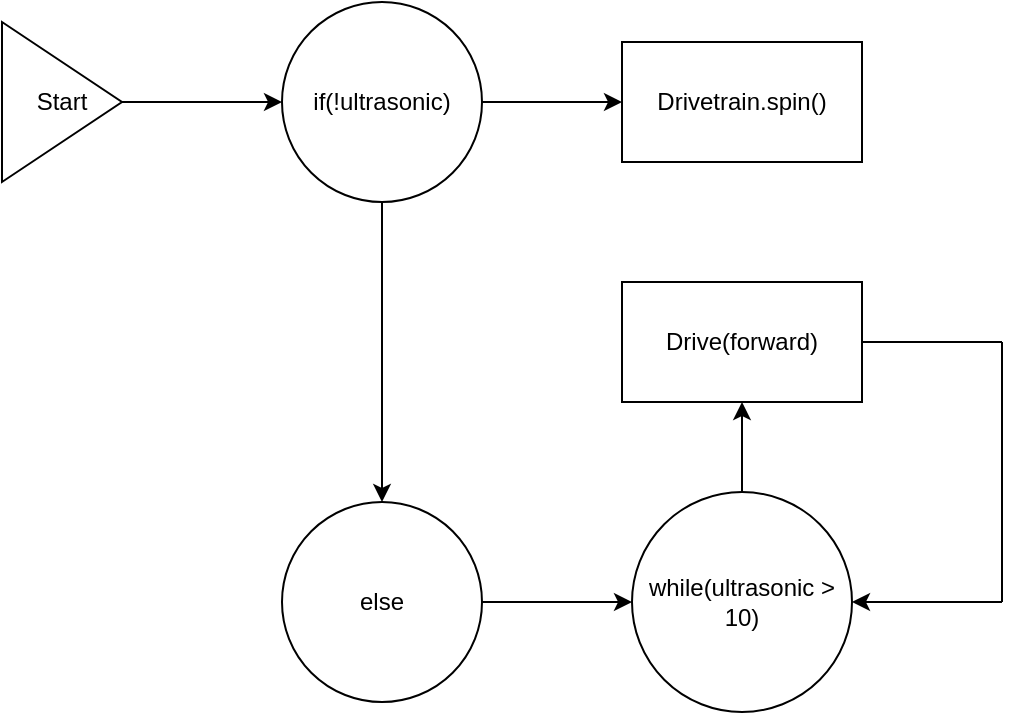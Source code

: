 <mxfile version="20.8.13" type="github">
  <diagram name="Page-1" id="lTeEJOupz2z0rTh9YfZk">
    <mxGraphModel dx="2688" dy="1013" grid="1" gridSize="10" guides="1" tooltips="1" connect="1" arrows="1" fold="1" page="1" pageScale="1" pageWidth="850" pageHeight="1100" math="0" shadow="0">
      <root>
        <mxCell id="0" />
        <mxCell id="1" parent="0" />
        <mxCell id="_SSRG653e3o-vnQIuV1o-3" value="" style="edgeStyle=orthogonalEdgeStyle;rounded=0;orthogonalLoop=1;jettySize=auto;html=1;" edge="1" parent="1" source="_SSRG653e3o-vnQIuV1o-1" target="_SSRG653e3o-vnQIuV1o-2">
          <mxGeometry relative="1" as="geometry" />
        </mxCell>
        <mxCell id="_SSRG653e3o-vnQIuV1o-1" value="Start" style="triangle;whiteSpace=wrap;html=1;" vertex="1" parent="1">
          <mxGeometry x="-30" y="400" width="60" height="80" as="geometry" />
        </mxCell>
        <mxCell id="_SSRG653e3o-vnQIuV1o-7" value="" style="edgeStyle=orthogonalEdgeStyle;rounded=0;orthogonalLoop=1;jettySize=auto;html=1;" edge="1" parent="1" source="_SSRG653e3o-vnQIuV1o-2" target="_SSRG653e3o-vnQIuV1o-6">
          <mxGeometry relative="1" as="geometry" />
        </mxCell>
        <mxCell id="_SSRG653e3o-vnQIuV1o-10" value="" style="edgeStyle=orthogonalEdgeStyle;rounded=0;orthogonalLoop=1;jettySize=auto;html=1;" edge="1" parent="1" source="_SSRG653e3o-vnQIuV1o-2" target="_SSRG653e3o-vnQIuV1o-9">
          <mxGeometry relative="1" as="geometry" />
        </mxCell>
        <mxCell id="_SSRG653e3o-vnQIuV1o-2" value="if(!ultrasonic)" style="ellipse;whiteSpace=wrap;html=1;" vertex="1" parent="1">
          <mxGeometry x="110" y="390" width="100" height="100" as="geometry" />
        </mxCell>
        <mxCell id="_SSRG653e3o-vnQIuV1o-6" value="Drivetrain.spin()" style="whiteSpace=wrap;html=1;" vertex="1" parent="1">
          <mxGeometry x="280" y="410" width="120" height="60" as="geometry" />
        </mxCell>
        <mxCell id="_SSRG653e3o-vnQIuV1o-11" value="" style="edgeStyle=orthogonalEdgeStyle;rounded=0;orthogonalLoop=1;jettySize=auto;html=1;" edge="1" parent="1" source="_SSRG653e3o-vnQIuV1o-9" target="_SSRG653e3o-vnQIuV1o-12">
          <mxGeometry relative="1" as="geometry">
            <mxPoint x="260.0" y="590" as="targetPoint" />
          </mxGeometry>
        </mxCell>
        <mxCell id="_SSRG653e3o-vnQIuV1o-9" value="else" style="ellipse;whiteSpace=wrap;html=1;" vertex="1" parent="1">
          <mxGeometry x="110" y="640" width="100" height="100" as="geometry" />
        </mxCell>
        <mxCell id="_SSRG653e3o-vnQIuV1o-17" value="" style="edgeStyle=orthogonalEdgeStyle;rounded=0;orthogonalLoop=1;jettySize=auto;html=1;" edge="1" parent="1" source="_SSRG653e3o-vnQIuV1o-12" target="_SSRG653e3o-vnQIuV1o-16">
          <mxGeometry relative="1" as="geometry" />
        </mxCell>
        <mxCell id="_SSRG653e3o-vnQIuV1o-12" value="while(ultrasonic &amp;gt; 10)" style="ellipse;whiteSpace=wrap;html=1;aspect=fixed;" vertex="1" parent="1">
          <mxGeometry x="285" y="635" width="110" height="110" as="geometry" />
        </mxCell>
        <mxCell id="_SSRG653e3o-vnQIuV1o-16" value="Drive(forward)" style="rounded=0;whiteSpace=wrap;html=1;" vertex="1" parent="1">
          <mxGeometry x="280" y="530" width="120" height="60" as="geometry" />
        </mxCell>
        <mxCell id="_SSRG653e3o-vnQIuV1o-22" value="" style="endArrow=none;html=1;rounded=0;exitX=1;exitY=0.5;exitDx=0;exitDy=0;" edge="1" parent="1" source="_SSRG653e3o-vnQIuV1o-16">
          <mxGeometry width="50" height="50" relative="1" as="geometry">
            <mxPoint x="425" y="575" as="sourcePoint" />
            <mxPoint x="470" y="560" as="targetPoint" />
          </mxGeometry>
        </mxCell>
        <mxCell id="_SSRG653e3o-vnQIuV1o-23" value="" style="endArrow=none;html=1;rounded=0;" edge="1" parent="1">
          <mxGeometry width="50" height="50" relative="1" as="geometry">
            <mxPoint x="470" y="560" as="sourcePoint" />
            <mxPoint x="470" y="690" as="targetPoint" />
          </mxGeometry>
        </mxCell>
        <mxCell id="_SSRG653e3o-vnQIuV1o-24" value="" style="endArrow=classic;html=1;rounded=0;" edge="1" parent="1" target="_SSRG653e3o-vnQIuV1o-12">
          <mxGeometry width="50" height="50" relative="1" as="geometry">
            <mxPoint x="470" y="690" as="sourcePoint" />
            <mxPoint x="520" y="650" as="targetPoint" />
          </mxGeometry>
        </mxCell>
      </root>
    </mxGraphModel>
  </diagram>
</mxfile>
